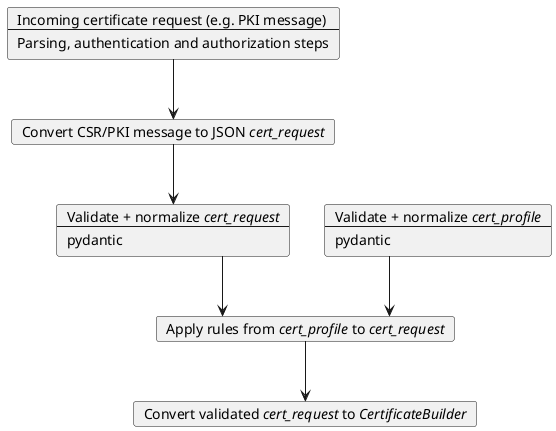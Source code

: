 @startuml
skinparam linetype ortho

card orig [
Incoming certificate request (e.g. PKI message)
----
Parsing, authentication and authorization steps
]

card A0 [
Convert CSR/PKI message to JSON <i>cert_request</i>
]

card A [ 
Validate + normalize <i>cert_profile</i>
----
pydantic
]

card B [ 
Validate + normalize <i>cert_request</i>
----
pydantic
]

card C [
Apply rules from <i>cert_profile</i> to <i>cert_request</i>
]

card D [
Convert validated <i>cert_request</i> to <i>CertificateBuilder</i>
]

orig -down-> A0
A0 -down-> B
A -down-> C
B -down-> C
C -down-> D
@enduml